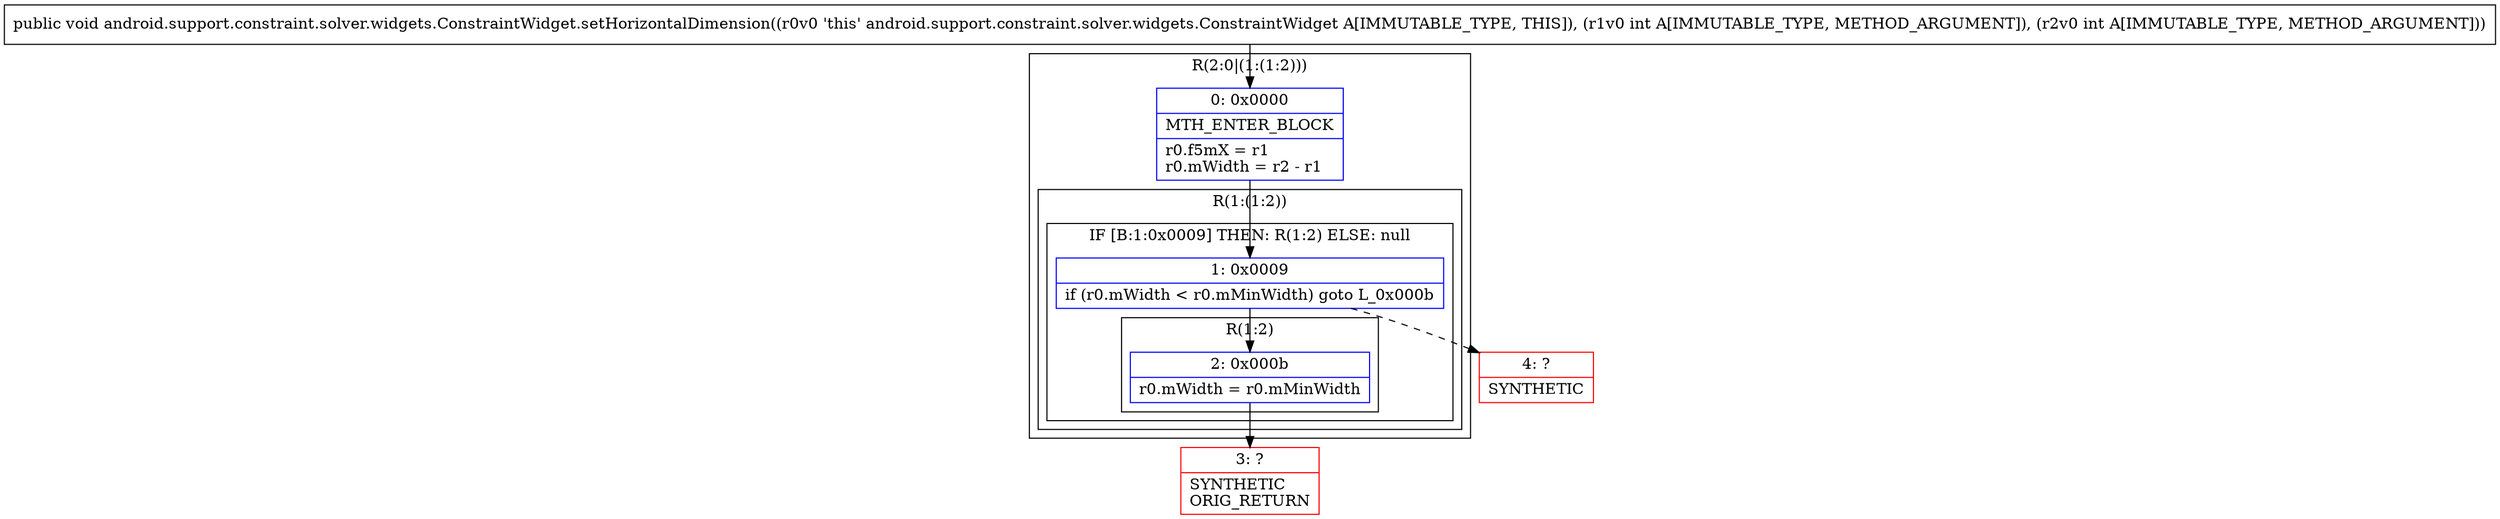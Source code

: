 digraph "CFG forandroid.support.constraint.solver.widgets.ConstraintWidget.setHorizontalDimension(II)V" {
subgraph cluster_Region_1126430178 {
label = "R(2:0|(1:(1:2)))";
node [shape=record,color=blue];
Node_0 [shape=record,label="{0\:\ 0x0000|MTH_ENTER_BLOCK\l|r0.f5mX = r1\lr0.mWidth = r2 \- r1\l}"];
subgraph cluster_Region_984396251 {
label = "R(1:(1:2))";
node [shape=record,color=blue];
subgraph cluster_IfRegion_1201683475 {
label = "IF [B:1:0x0009] THEN: R(1:2) ELSE: null";
node [shape=record,color=blue];
Node_1 [shape=record,label="{1\:\ 0x0009|if (r0.mWidth \< r0.mMinWidth) goto L_0x000b\l}"];
subgraph cluster_Region_941094392 {
label = "R(1:2)";
node [shape=record,color=blue];
Node_2 [shape=record,label="{2\:\ 0x000b|r0.mWidth = r0.mMinWidth\l}"];
}
}
}
}
Node_3 [shape=record,color=red,label="{3\:\ ?|SYNTHETIC\lORIG_RETURN\l}"];
Node_4 [shape=record,color=red,label="{4\:\ ?|SYNTHETIC\l}"];
MethodNode[shape=record,label="{public void android.support.constraint.solver.widgets.ConstraintWidget.setHorizontalDimension((r0v0 'this' android.support.constraint.solver.widgets.ConstraintWidget A[IMMUTABLE_TYPE, THIS]), (r1v0 int A[IMMUTABLE_TYPE, METHOD_ARGUMENT]), (r2v0 int A[IMMUTABLE_TYPE, METHOD_ARGUMENT])) }"];
MethodNode -> Node_0;
Node_0 -> Node_1;
Node_1 -> Node_2;
Node_1 -> Node_4[style=dashed];
Node_2 -> Node_3;
}

